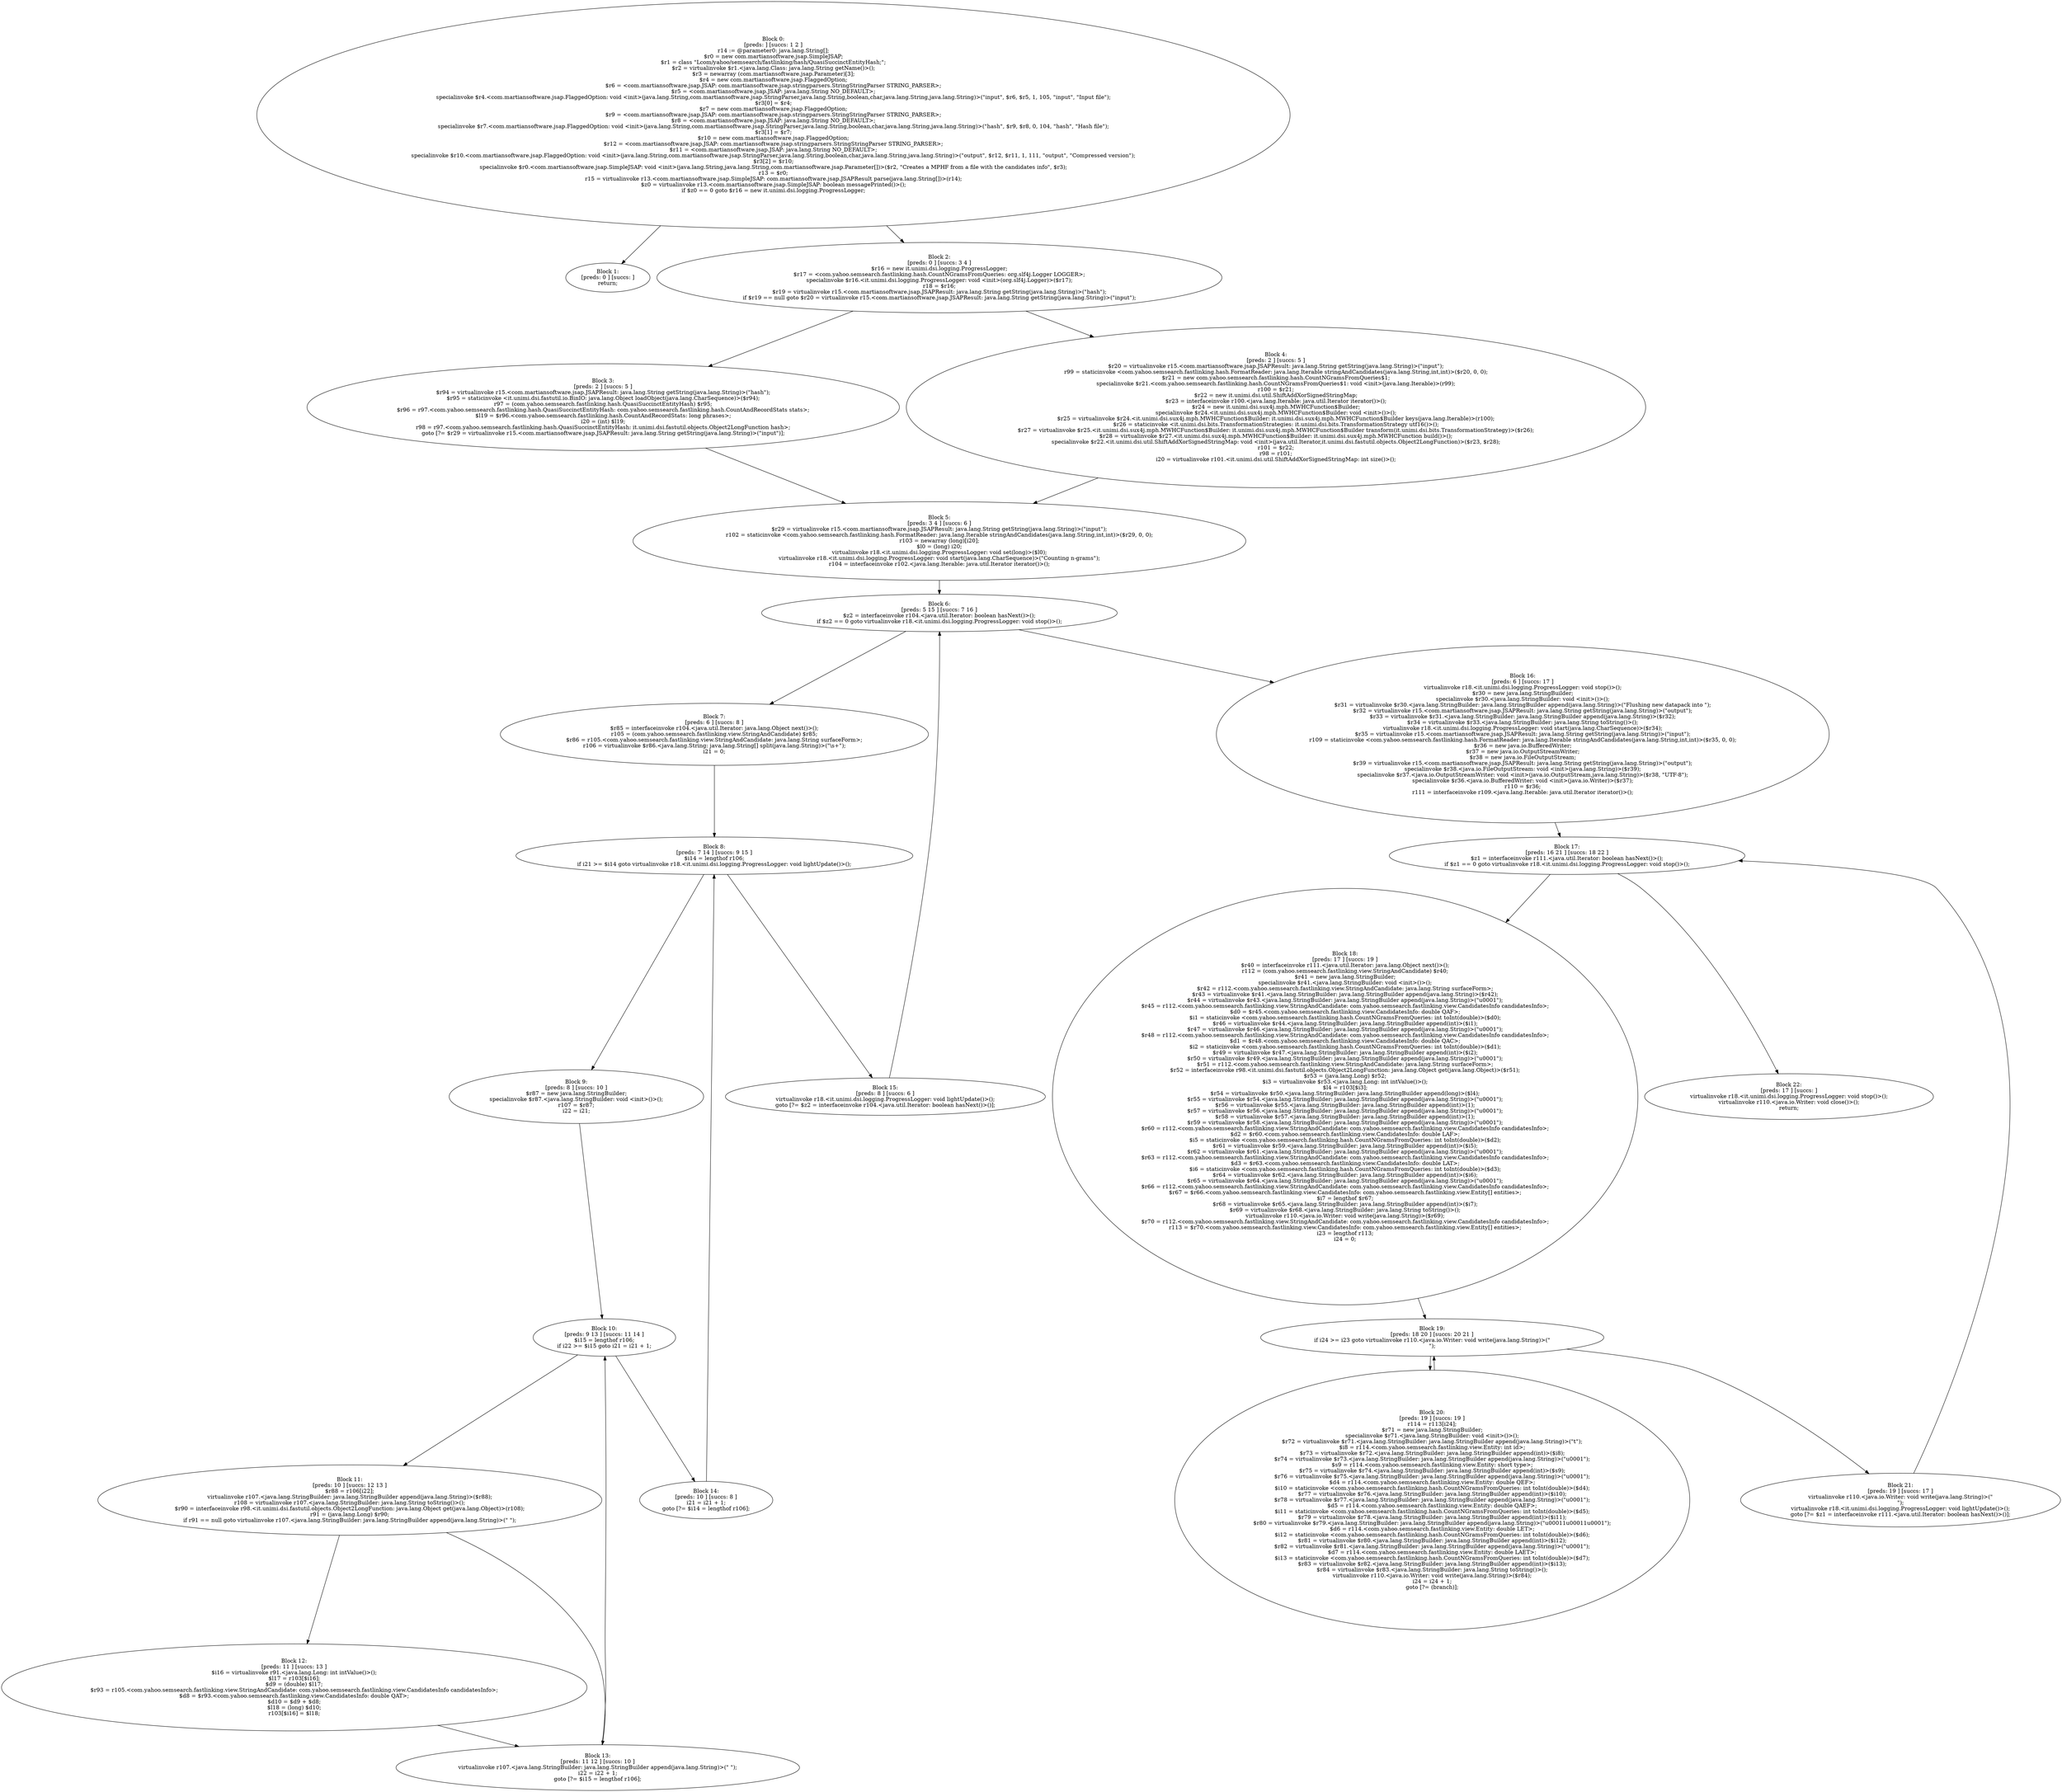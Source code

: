 digraph "unitGraph" {
    "Block 0:
[preds: ] [succs: 1 2 ]
r14 := @parameter0: java.lang.String[];
$r0 = new com.martiansoftware.jsap.SimpleJSAP;
$r1 = class \"Lcom/yahoo/semsearch/fastlinking/hash/QuasiSuccinctEntityHash;\";
$r2 = virtualinvoke $r1.<java.lang.Class: java.lang.String getName()>();
$r3 = newarray (com.martiansoftware.jsap.Parameter)[3];
$r4 = new com.martiansoftware.jsap.FlaggedOption;
$r6 = <com.martiansoftware.jsap.JSAP: com.martiansoftware.jsap.stringparsers.StringStringParser STRING_PARSER>;
$r5 = <com.martiansoftware.jsap.JSAP: java.lang.String NO_DEFAULT>;
specialinvoke $r4.<com.martiansoftware.jsap.FlaggedOption: void <init>(java.lang.String,com.martiansoftware.jsap.StringParser,java.lang.String,boolean,char,java.lang.String,java.lang.String)>(\"input\", $r6, $r5, 1, 105, \"input\", \"Input file\");
$r3[0] = $r4;
$r7 = new com.martiansoftware.jsap.FlaggedOption;
$r9 = <com.martiansoftware.jsap.JSAP: com.martiansoftware.jsap.stringparsers.StringStringParser STRING_PARSER>;
$r8 = <com.martiansoftware.jsap.JSAP: java.lang.String NO_DEFAULT>;
specialinvoke $r7.<com.martiansoftware.jsap.FlaggedOption: void <init>(java.lang.String,com.martiansoftware.jsap.StringParser,java.lang.String,boolean,char,java.lang.String,java.lang.String)>(\"hash\", $r9, $r8, 0, 104, \"hash\", \"Hash file\");
$r3[1] = $r7;
$r10 = new com.martiansoftware.jsap.FlaggedOption;
$r12 = <com.martiansoftware.jsap.JSAP: com.martiansoftware.jsap.stringparsers.StringStringParser STRING_PARSER>;
$r11 = <com.martiansoftware.jsap.JSAP: java.lang.String NO_DEFAULT>;
specialinvoke $r10.<com.martiansoftware.jsap.FlaggedOption: void <init>(java.lang.String,com.martiansoftware.jsap.StringParser,java.lang.String,boolean,char,java.lang.String,java.lang.String)>(\"output\", $r12, $r11, 1, 111, \"output\", \"Compressed version\");
$r3[2] = $r10;
specialinvoke $r0.<com.martiansoftware.jsap.SimpleJSAP: void <init>(java.lang.String,java.lang.String,com.martiansoftware.jsap.Parameter[])>($r2, \"Creates a MPHF from a file with the candidates info\", $r3);
r13 = $r0;
r15 = virtualinvoke r13.<com.martiansoftware.jsap.SimpleJSAP: com.martiansoftware.jsap.JSAPResult parse(java.lang.String[])>(r14);
$z0 = virtualinvoke r13.<com.martiansoftware.jsap.SimpleJSAP: boolean messagePrinted()>();
if $z0 == 0 goto $r16 = new it.unimi.dsi.logging.ProgressLogger;
"
    "Block 1:
[preds: 0 ] [succs: ]
return;
"
    "Block 2:
[preds: 0 ] [succs: 3 4 ]
$r16 = new it.unimi.dsi.logging.ProgressLogger;
$r17 = <com.yahoo.semsearch.fastlinking.hash.CountNGramsFromQueries: org.slf4j.Logger LOGGER>;
specialinvoke $r16.<it.unimi.dsi.logging.ProgressLogger: void <init>(org.slf4j.Logger)>($r17);
r18 = $r16;
$r19 = virtualinvoke r15.<com.martiansoftware.jsap.JSAPResult: java.lang.String getString(java.lang.String)>(\"hash\");
if $r19 == null goto $r20 = virtualinvoke r15.<com.martiansoftware.jsap.JSAPResult: java.lang.String getString(java.lang.String)>(\"input\");
"
    "Block 3:
[preds: 2 ] [succs: 5 ]
$r94 = virtualinvoke r15.<com.martiansoftware.jsap.JSAPResult: java.lang.String getString(java.lang.String)>(\"hash\");
$r95 = staticinvoke <it.unimi.dsi.fastutil.io.BinIO: java.lang.Object loadObject(java.lang.CharSequence)>($r94);
r97 = (com.yahoo.semsearch.fastlinking.hash.QuasiSuccinctEntityHash) $r95;
$r96 = r97.<com.yahoo.semsearch.fastlinking.hash.QuasiSuccinctEntityHash: com.yahoo.semsearch.fastlinking.hash.CountAndRecordStats stats>;
$l19 = $r96.<com.yahoo.semsearch.fastlinking.hash.CountAndRecordStats: long phrases>;
i20 = (int) $l19;
r98 = r97.<com.yahoo.semsearch.fastlinking.hash.QuasiSuccinctEntityHash: it.unimi.dsi.fastutil.objects.Object2LongFunction hash>;
goto [?= $r29 = virtualinvoke r15.<com.martiansoftware.jsap.JSAPResult: java.lang.String getString(java.lang.String)>(\"input\")];
"
    "Block 4:
[preds: 2 ] [succs: 5 ]
$r20 = virtualinvoke r15.<com.martiansoftware.jsap.JSAPResult: java.lang.String getString(java.lang.String)>(\"input\");
r99 = staticinvoke <com.yahoo.semsearch.fastlinking.hash.FormatReader: java.lang.Iterable stringAndCandidates(java.lang.String,int,int)>($r20, 0, 0);
$r21 = new com.yahoo.semsearch.fastlinking.hash.CountNGramsFromQueries$1;
specialinvoke $r21.<com.yahoo.semsearch.fastlinking.hash.CountNGramsFromQueries$1: void <init>(java.lang.Iterable)>(r99);
r100 = $r21;
$r22 = new it.unimi.dsi.util.ShiftAddXorSignedStringMap;
$r23 = interfaceinvoke r100.<java.lang.Iterable: java.util.Iterator iterator()>();
$r24 = new it.unimi.dsi.sux4j.mph.MWHCFunction$Builder;
specialinvoke $r24.<it.unimi.dsi.sux4j.mph.MWHCFunction$Builder: void <init>()>();
$r25 = virtualinvoke $r24.<it.unimi.dsi.sux4j.mph.MWHCFunction$Builder: it.unimi.dsi.sux4j.mph.MWHCFunction$Builder keys(java.lang.Iterable)>(r100);
$r26 = staticinvoke <it.unimi.dsi.bits.TransformationStrategies: it.unimi.dsi.bits.TransformationStrategy utf16()>();
$r27 = virtualinvoke $r25.<it.unimi.dsi.sux4j.mph.MWHCFunction$Builder: it.unimi.dsi.sux4j.mph.MWHCFunction$Builder transform(it.unimi.dsi.bits.TransformationStrategy)>($r26);
$r28 = virtualinvoke $r27.<it.unimi.dsi.sux4j.mph.MWHCFunction$Builder: it.unimi.dsi.sux4j.mph.MWHCFunction build()>();
specialinvoke $r22.<it.unimi.dsi.util.ShiftAddXorSignedStringMap: void <init>(java.util.Iterator,it.unimi.dsi.fastutil.objects.Object2LongFunction)>($r23, $r28);
r101 = $r22;
r98 = r101;
i20 = virtualinvoke r101.<it.unimi.dsi.util.ShiftAddXorSignedStringMap: int size()>();
"
    "Block 5:
[preds: 3 4 ] [succs: 6 ]
$r29 = virtualinvoke r15.<com.martiansoftware.jsap.JSAPResult: java.lang.String getString(java.lang.String)>(\"input\");
r102 = staticinvoke <com.yahoo.semsearch.fastlinking.hash.FormatReader: java.lang.Iterable stringAndCandidates(java.lang.String,int,int)>($r29, 0, 0);
r103 = newarray (long)[i20];
$l0 = (long) i20;
virtualinvoke r18.<it.unimi.dsi.logging.ProgressLogger: void set(long)>($l0);
virtualinvoke r18.<it.unimi.dsi.logging.ProgressLogger: void start(java.lang.CharSequence)>(\"Counting n-grams\");
r104 = interfaceinvoke r102.<java.lang.Iterable: java.util.Iterator iterator()>();
"
    "Block 6:
[preds: 5 15 ] [succs: 7 16 ]
$z2 = interfaceinvoke r104.<java.util.Iterator: boolean hasNext()>();
if $z2 == 0 goto virtualinvoke r18.<it.unimi.dsi.logging.ProgressLogger: void stop()>();
"
    "Block 7:
[preds: 6 ] [succs: 8 ]
$r85 = interfaceinvoke r104.<java.util.Iterator: java.lang.Object next()>();
r105 = (com.yahoo.semsearch.fastlinking.view.StringAndCandidate) $r85;
$r86 = r105.<com.yahoo.semsearch.fastlinking.view.StringAndCandidate: java.lang.String surfaceForm>;
r106 = virtualinvoke $r86.<java.lang.String: java.lang.String[] split(java.lang.String)>(\"\\s+\");
i21 = 0;
"
    "Block 8:
[preds: 7 14 ] [succs: 9 15 ]
$i14 = lengthof r106;
if i21 >= $i14 goto virtualinvoke r18.<it.unimi.dsi.logging.ProgressLogger: void lightUpdate()>();
"
    "Block 9:
[preds: 8 ] [succs: 10 ]
$r87 = new java.lang.StringBuilder;
specialinvoke $r87.<java.lang.StringBuilder: void <init>()>();
r107 = $r87;
i22 = i21;
"
    "Block 10:
[preds: 9 13 ] [succs: 11 14 ]
$i15 = lengthof r106;
if i22 >= $i15 goto i21 = i21 + 1;
"
    "Block 11:
[preds: 10 ] [succs: 12 13 ]
$r88 = r106[i22];
virtualinvoke r107.<java.lang.StringBuilder: java.lang.StringBuilder append(java.lang.String)>($r88);
r108 = virtualinvoke r107.<java.lang.StringBuilder: java.lang.String toString()>();
$r90 = interfaceinvoke r98.<it.unimi.dsi.fastutil.objects.Object2LongFunction: java.lang.Object get(java.lang.Object)>(r108);
r91 = (java.lang.Long) $r90;
if r91 == null goto virtualinvoke r107.<java.lang.StringBuilder: java.lang.StringBuilder append(java.lang.String)>(\" \");
"
    "Block 12:
[preds: 11 ] [succs: 13 ]
$i16 = virtualinvoke r91.<java.lang.Long: int intValue()>();
$l17 = r103[$i16];
$d9 = (double) $l17;
$r93 = r105.<com.yahoo.semsearch.fastlinking.view.StringAndCandidate: com.yahoo.semsearch.fastlinking.view.CandidatesInfo candidatesInfo>;
$d8 = $r93.<com.yahoo.semsearch.fastlinking.view.CandidatesInfo: double QAT>;
$d10 = $d9 + $d8;
$l18 = (long) $d10;
r103[$i16] = $l18;
"
    "Block 13:
[preds: 11 12 ] [succs: 10 ]
virtualinvoke r107.<java.lang.StringBuilder: java.lang.StringBuilder append(java.lang.String)>(\" \");
i22 = i22 + 1;
goto [?= $i15 = lengthof r106];
"
    "Block 14:
[preds: 10 ] [succs: 8 ]
i21 = i21 + 1;
goto [?= $i14 = lengthof r106];
"
    "Block 15:
[preds: 8 ] [succs: 6 ]
virtualinvoke r18.<it.unimi.dsi.logging.ProgressLogger: void lightUpdate()>();
goto [?= $z2 = interfaceinvoke r104.<java.util.Iterator: boolean hasNext()>()];
"
    "Block 16:
[preds: 6 ] [succs: 17 ]
virtualinvoke r18.<it.unimi.dsi.logging.ProgressLogger: void stop()>();
$r30 = new java.lang.StringBuilder;
specialinvoke $r30.<java.lang.StringBuilder: void <init>()>();
$r31 = virtualinvoke $r30.<java.lang.StringBuilder: java.lang.StringBuilder append(java.lang.String)>(\"Flushing new datapack into \");
$r32 = virtualinvoke r15.<com.martiansoftware.jsap.JSAPResult: java.lang.String getString(java.lang.String)>(\"output\");
$r33 = virtualinvoke $r31.<java.lang.StringBuilder: java.lang.StringBuilder append(java.lang.String)>($r32);
$r34 = virtualinvoke $r33.<java.lang.StringBuilder: java.lang.String toString()>();
virtualinvoke r18.<it.unimi.dsi.logging.ProgressLogger: void start(java.lang.CharSequence)>($r34);
$r35 = virtualinvoke r15.<com.martiansoftware.jsap.JSAPResult: java.lang.String getString(java.lang.String)>(\"input\");
r109 = staticinvoke <com.yahoo.semsearch.fastlinking.hash.FormatReader: java.lang.Iterable stringAndCandidates(java.lang.String,int,int)>($r35, 0, 0);
$r36 = new java.io.BufferedWriter;
$r37 = new java.io.OutputStreamWriter;
$r38 = new java.io.FileOutputStream;
$r39 = virtualinvoke r15.<com.martiansoftware.jsap.JSAPResult: java.lang.String getString(java.lang.String)>(\"output\");
specialinvoke $r38.<java.io.FileOutputStream: void <init>(java.lang.String)>($r39);
specialinvoke $r37.<java.io.OutputStreamWriter: void <init>(java.io.OutputStream,java.lang.String)>($r38, \"UTF-8\");
specialinvoke $r36.<java.io.BufferedWriter: void <init>(java.io.Writer)>($r37);
r110 = $r36;
r111 = interfaceinvoke r109.<java.lang.Iterable: java.util.Iterator iterator()>();
"
    "Block 17:
[preds: 16 21 ] [succs: 18 22 ]
$z1 = interfaceinvoke r111.<java.util.Iterator: boolean hasNext()>();
if $z1 == 0 goto virtualinvoke r18.<it.unimi.dsi.logging.ProgressLogger: void stop()>();
"
    "Block 18:
[preds: 17 ] [succs: 19 ]
$r40 = interfaceinvoke r111.<java.util.Iterator: java.lang.Object next()>();
r112 = (com.yahoo.semsearch.fastlinking.view.StringAndCandidate) $r40;
$r41 = new java.lang.StringBuilder;
specialinvoke $r41.<java.lang.StringBuilder: void <init>()>();
$r42 = r112.<com.yahoo.semsearch.fastlinking.view.StringAndCandidate: java.lang.String surfaceForm>;
$r43 = virtualinvoke $r41.<java.lang.StringBuilder: java.lang.StringBuilder append(java.lang.String)>($r42);
$r44 = virtualinvoke $r43.<java.lang.StringBuilder: java.lang.StringBuilder append(java.lang.String)>(\"\u0001\");
$r45 = r112.<com.yahoo.semsearch.fastlinking.view.StringAndCandidate: com.yahoo.semsearch.fastlinking.view.CandidatesInfo candidatesInfo>;
$d0 = $r45.<com.yahoo.semsearch.fastlinking.view.CandidatesInfo: double QAF>;
$i1 = staticinvoke <com.yahoo.semsearch.fastlinking.hash.CountNGramsFromQueries: int toInt(double)>($d0);
$r46 = virtualinvoke $r44.<java.lang.StringBuilder: java.lang.StringBuilder append(int)>($i1);
$r47 = virtualinvoke $r46.<java.lang.StringBuilder: java.lang.StringBuilder append(java.lang.String)>(\"\u0001\");
$r48 = r112.<com.yahoo.semsearch.fastlinking.view.StringAndCandidate: com.yahoo.semsearch.fastlinking.view.CandidatesInfo candidatesInfo>;
$d1 = $r48.<com.yahoo.semsearch.fastlinking.view.CandidatesInfo: double QAC>;
$i2 = staticinvoke <com.yahoo.semsearch.fastlinking.hash.CountNGramsFromQueries: int toInt(double)>($d1);
$r49 = virtualinvoke $r47.<java.lang.StringBuilder: java.lang.StringBuilder append(int)>($i2);
$r50 = virtualinvoke $r49.<java.lang.StringBuilder: java.lang.StringBuilder append(java.lang.String)>(\"\u0001\");
$r51 = r112.<com.yahoo.semsearch.fastlinking.view.StringAndCandidate: java.lang.String surfaceForm>;
$r52 = interfaceinvoke r98.<it.unimi.dsi.fastutil.objects.Object2LongFunction: java.lang.Object get(java.lang.Object)>($r51);
$r53 = (java.lang.Long) $r52;
$i3 = virtualinvoke $r53.<java.lang.Long: int intValue()>();
$l4 = r103[$i3];
$r54 = virtualinvoke $r50.<java.lang.StringBuilder: java.lang.StringBuilder append(long)>($l4);
$r55 = virtualinvoke $r54.<java.lang.StringBuilder: java.lang.StringBuilder append(java.lang.String)>(\"\u0001\");
$r56 = virtualinvoke $r55.<java.lang.StringBuilder: java.lang.StringBuilder append(int)>(1);
$r57 = virtualinvoke $r56.<java.lang.StringBuilder: java.lang.StringBuilder append(java.lang.String)>(\"\u0001\");
$r58 = virtualinvoke $r57.<java.lang.StringBuilder: java.lang.StringBuilder append(int)>(1);
$r59 = virtualinvoke $r58.<java.lang.StringBuilder: java.lang.StringBuilder append(java.lang.String)>(\"\u0001\");
$r60 = r112.<com.yahoo.semsearch.fastlinking.view.StringAndCandidate: com.yahoo.semsearch.fastlinking.view.CandidatesInfo candidatesInfo>;
$d2 = $r60.<com.yahoo.semsearch.fastlinking.view.CandidatesInfo: double LAF>;
$i5 = staticinvoke <com.yahoo.semsearch.fastlinking.hash.CountNGramsFromQueries: int toInt(double)>($d2);
$r61 = virtualinvoke $r59.<java.lang.StringBuilder: java.lang.StringBuilder append(int)>($i5);
$r62 = virtualinvoke $r61.<java.lang.StringBuilder: java.lang.StringBuilder append(java.lang.String)>(\"\u0001\");
$r63 = r112.<com.yahoo.semsearch.fastlinking.view.StringAndCandidate: com.yahoo.semsearch.fastlinking.view.CandidatesInfo candidatesInfo>;
$d3 = $r63.<com.yahoo.semsearch.fastlinking.view.CandidatesInfo: double LAT>;
$i6 = staticinvoke <com.yahoo.semsearch.fastlinking.hash.CountNGramsFromQueries: int toInt(double)>($d3);
$r64 = virtualinvoke $r62.<java.lang.StringBuilder: java.lang.StringBuilder append(int)>($i6);
$r65 = virtualinvoke $r64.<java.lang.StringBuilder: java.lang.StringBuilder append(java.lang.String)>(\"\u0001\");
$r66 = r112.<com.yahoo.semsearch.fastlinking.view.StringAndCandidate: com.yahoo.semsearch.fastlinking.view.CandidatesInfo candidatesInfo>;
$r67 = $r66.<com.yahoo.semsearch.fastlinking.view.CandidatesInfo: com.yahoo.semsearch.fastlinking.view.Entity[] entities>;
$i7 = lengthof $r67;
$r68 = virtualinvoke $r65.<java.lang.StringBuilder: java.lang.StringBuilder append(int)>($i7);
$r69 = virtualinvoke $r68.<java.lang.StringBuilder: java.lang.String toString()>();
virtualinvoke r110.<java.io.Writer: void write(java.lang.String)>($r69);
$r70 = r112.<com.yahoo.semsearch.fastlinking.view.StringAndCandidate: com.yahoo.semsearch.fastlinking.view.CandidatesInfo candidatesInfo>;
r113 = $r70.<com.yahoo.semsearch.fastlinking.view.CandidatesInfo: com.yahoo.semsearch.fastlinking.view.Entity[] entities>;
i23 = lengthof r113;
i24 = 0;
"
    "Block 19:
[preds: 18 20 ] [succs: 20 21 ]
if i24 >= i23 goto virtualinvoke r110.<java.io.Writer: void write(java.lang.String)>(\"\n\");
"
    "Block 20:
[preds: 19 ] [succs: 19 ]
r114 = r113[i24];
$r71 = new java.lang.StringBuilder;
specialinvoke $r71.<java.lang.StringBuilder: void <init>()>();
$r72 = virtualinvoke $r71.<java.lang.StringBuilder: java.lang.StringBuilder append(java.lang.String)>(\"\t\");
$i8 = r114.<com.yahoo.semsearch.fastlinking.view.Entity: int id>;
$r73 = virtualinvoke $r72.<java.lang.StringBuilder: java.lang.StringBuilder append(int)>($i8);
$r74 = virtualinvoke $r73.<java.lang.StringBuilder: java.lang.StringBuilder append(java.lang.String)>(\"\u0001\");
$s9 = r114.<com.yahoo.semsearch.fastlinking.view.Entity: short type>;
$r75 = virtualinvoke $r74.<java.lang.StringBuilder: java.lang.StringBuilder append(int)>($s9);
$r76 = virtualinvoke $r75.<java.lang.StringBuilder: java.lang.StringBuilder append(java.lang.String)>(\"\u0001\");
$d4 = r114.<com.yahoo.semsearch.fastlinking.view.Entity: double QEF>;
$i10 = staticinvoke <com.yahoo.semsearch.fastlinking.hash.CountNGramsFromQueries: int toInt(double)>($d4);
$r77 = virtualinvoke $r76.<java.lang.StringBuilder: java.lang.StringBuilder append(int)>($i10);
$r78 = virtualinvoke $r77.<java.lang.StringBuilder: java.lang.StringBuilder append(java.lang.String)>(\"\u0001\");
$d5 = r114.<com.yahoo.semsearch.fastlinking.view.Entity: double QAEF>;
$i11 = staticinvoke <com.yahoo.semsearch.fastlinking.hash.CountNGramsFromQueries: int toInt(double)>($d5);
$r79 = virtualinvoke $r78.<java.lang.StringBuilder: java.lang.StringBuilder append(int)>($i11);
$r80 = virtualinvoke $r79.<java.lang.StringBuilder: java.lang.StringBuilder append(java.lang.String)>(\"\u00011\u00011\u0001\");
$d6 = r114.<com.yahoo.semsearch.fastlinking.view.Entity: double LET>;
$i12 = staticinvoke <com.yahoo.semsearch.fastlinking.hash.CountNGramsFromQueries: int toInt(double)>($d6);
$r81 = virtualinvoke $r80.<java.lang.StringBuilder: java.lang.StringBuilder append(int)>($i12);
$r82 = virtualinvoke $r81.<java.lang.StringBuilder: java.lang.StringBuilder append(java.lang.String)>(\"\u0001\");
$d7 = r114.<com.yahoo.semsearch.fastlinking.view.Entity: double LAET>;
$i13 = staticinvoke <com.yahoo.semsearch.fastlinking.hash.CountNGramsFromQueries: int toInt(double)>($d7);
$r83 = virtualinvoke $r82.<java.lang.StringBuilder: java.lang.StringBuilder append(int)>($i13);
$r84 = virtualinvoke $r83.<java.lang.StringBuilder: java.lang.String toString()>();
virtualinvoke r110.<java.io.Writer: void write(java.lang.String)>($r84);
i24 = i24 + 1;
goto [?= (branch)];
"
    "Block 21:
[preds: 19 ] [succs: 17 ]
virtualinvoke r110.<java.io.Writer: void write(java.lang.String)>(\"\n\");
virtualinvoke r18.<it.unimi.dsi.logging.ProgressLogger: void lightUpdate()>();
goto [?= $z1 = interfaceinvoke r111.<java.util.Iterator: boolean hasNext()>()];
"
    "Block 22:
[preds: 17 ] [succs: ]
virtualinvoke r18.<it.unimi.dsi.logging.ProgressLogger: void stop()>();
virtualinvoke r110.<java.io.Writer: void close()>();
return;
"
    "Block 0:
[preds: ] [succs: 1 2 ]
r14 := @parameter0: java.lang.String[];
$r0 = new com.martiansoftware.jsap.SimpleJSAP;
$r1 = class \"Lcom/yahoo/semsearch/fastlinking/hash/QuasiSuccinctEntityHash;\";
$r2 = virtualinvoke $r1.<java.lang.Class: java.lang.String getName()>();
$r3 = newarray (com.martiansoftware.jsap.Parameter)[3];
$r4 = new com.martiansoftware.jsap.FlaggedOption;
$r6 = <com.martiansoftware.jsap.JSAP: com.martiansoftware.jsap.stringparsers.StringStringParser STRING_PARSER>;
$r5 = <com.martiansoftware.jsap.JSAP: java.lang.String NO_DEFAULT>;
specialinvoke $r4.<com.martiansoftware.jsap.FlaggedOption: void <init>(java.lang.String,com.martiansoftware.jsap.StringParser,java.lang.String,boolean,char,java.lang.String,java.lang.String)>(\"input\", $r6, $r5, 1, 105, \"input\", \"Input file\");
$r3[0] = $r4;
$r7 = new com.martiansoftware.jsap.FlaggedOption;
$r9 = <com.martiansoftware.jsap.JSAP: com.martiansoftware.jsap.stringparsers.StringStringParser STRING_PARSER>;
$r8 = <com.martiansoftware.jsap.JSAP: java.lang.String NO_DEFAULT>;
specialinvoke $r7.<com.martiansoftware.jsap.FlaggedOption: void <init>(java.lang.String,com.martiansoftware.jsap.StringParser,java.lang.String,boolean,char,java.lang.String,java.lang.String)>(\"hash\", $r9, $r8, 0, 104, \"hash\", \"Hash file\");
$r3[1] = $r7;
$r10 = new com.martiansoftware.jsap.FlaggedOption;
$r12 = <com.martiansoftware.jsap.JSAP: com.martiansoftware.jsap.stringparsers.StringStringParser STRING_PARSER>;
$r11 = <com.martiansoftware.jsap.JSAP: java.lang.String NO_DEFAULT>;
specialinvoke $r10.<com.martiansoftware.jsap.FlaggedOption: void <init>(java.lang.String,com.martiansoftware.jsap.StringParser,java.lang.String,boolean,char,java.lang.String,java.lang.String)>(\"output\", $r12, $r11, 1, 111, \"output\", \"Compressed version\");
$r3[2] = $r10;
specialinvoke $r0.<com.martiansoftware.jsap.SimpleJSAP: void <init>(java.lang.String,java.lang.String,com.martiansoftware.jsap.Parameter[])>($r2, \"Creates a MPHF from a file with the candidates info\", $r3);
r13 = $r0;
r15 = virtualinvoke r13.<com.martiansoftware.jsap.SimpleJSAP: com.martiansoftware.jsap.JSAPResult parse(java.lang.String[])>(r14);
$z0 = virtualinvoke r13.<com.martiansoftware.jsap.SimpleJSAP: boolean messagePrinted()>();
if $z0 == 0 goto $r16 = new it.unimi.dsi.logging.ProgressLogger;
"->"Block 1:
[preds: 0 ] [succs: ]
return;
";
    "Block 0:
[preds: ] [succs: 1 2 ]
r14 := @parameter0: java.lang.String[];
$r0 = new com.martiansoftware.jsap.SimpleJSAP;
$r1 = class \"Lcom/yahoo/semsearch/fastlinking/hash/QuasiSuccinctEntityHash;\";
$r2 = virtualinvoke $r1.<java.lang.Class: java.lang.String getName()>();
$r3 = newarray (com.martiansoftware.jsap.Parameter)[3];
$r4 = new com.martiansoftware.jsap.FlaggedOption;
$r6 = <com.martiansoftware.jsap.JSAP: com.martiansoftware.jsap.stringparsers.StringStringParser STRING_PARSER>;
$r5 = <com.martiansoftware.jsap.JSAP: java.lang.String NO_DEFAULT>;
specialinvoke $r4.<com.martiansoftware.jsap.FlaggedOption: void <init>(java.lang.String,com.martiansoftware.jsap.StringParser,java.lang.String,boolean,char,java.lang.String,java.lang.String)>(\"input\", $r6, $r5, 1, 105, \"input\", \"Input file\");
$r3[0] = $r4;
$r7 = new com.martiansoftware.jsap.FlaggedOption;
$r9 = <com.martiansoftware.jsap.JSAP: com.martiansoftware.jsap.stringparsers.StringStringParser STRING_PARSER>;
$r8 = <com.martiansoftware.jsap.JSAP: java.lang.String NO_DEFAULT>;
specialinvoke $r7.<com.martiansoftware.jsap.FlaggedOption: void <init>(java.lang.String,com.martiansoftware.jsap.StringParser,java.lang.String,boolean,char,java.lang.String,java.lang.String)>(\"hash\", $r9, $r8, 0, 104, \"hash\", \"Hash file\");
$r3[1] = $r7;
$r10 = new com.martiansoftware.jsap.FlaggedOption;
$r12 = <com.martiansoftware.jsap.JSAP: com.martiansoftware.jsap.stringparsers.StringStringParser STRING_PARSER>;
$r11 = <com.martiansoftware.jsap.JSAP: java.lang.String NO_DEFAULT>;
specialinvoke $r10.<com.martiansoftware.jsap.FlaggedOption: void <init>(java.lang.String,com.martiansoftware.jsap.StringParser,java.lang.String,boolean,char,java.lang.String,java.lang.String)>(\"output\", $r12, $r11, 1, 111, \"output\", \"Compressed version\");
$r3[2] = $r10;
specialinvoke $r0.<com.martiansoftware.jsap.SimpleJSAP: void <init>(java.lang.String,java.lang.String,com.martiansoftware.jsap.Parameter[])>($r2, \"Creates a MPHF from a file with the candidates info\", $r3);
r13 = $r0;
r15 = virtualinvoke r13.<com.martiansoftware.jsap.SimpleJSAP: com.martiansoftware.jsap.JSAPResult parse(java.lang.String[])>(r14);
$z0 = virtualinvoke r13.<com.martiansoftware.jsap.SimpleJSAP: boolean messagePrinted()>();
if $z0 == 0 goto $r16 = new it.unimi.dsi.logging.ProgressLogger;
"->"Block 2:
[preds: 0 ] [succs: 3 4 ]
$r16 = new it.unimi.dsi.logging.ProgressLogger;
$r17 = <com.yahoo.semsearch.fastlinking.hash.CountNGramsFromQueries: org.slf4j.Logger LOGGER>;
specialinvoke $r16.<it.unimi.dsi.logging.ProgressLogger: void <init>(org.slf4j.Logger)>($r17);
r18 = $r16;
$r19 = virtualinvoke r15.<com.martiansoftware.jsap.JSAPResult: java.lang.String getString(java.lang.String)>(\"hash\");
if $r19 == null goto $r20 = virtualinvoke r15.<com.martiansoftware.jsap.JSAPResult: java.lang.String getString(java.lang.String)>(\"input\");
";
    "Block 2:
[preds: 0 ] [succs: 3 4 ]
$r16 = new it.unimi.dsi.logging.ProgressLogger;
$r17 = <com.yahoo.semsearch.fastlinking.hash.CountNGramsFromQueries: org.slf4j.Logger LOGGER>;
specialinvoke $r16.<it.unimi.dsi.logging.ProgressLogger: void <init>(org.slf4j.Logger)>($r17);
r18 = $r16;
$r19 = virtualinvoke r15.<com.martiansoftware.jsap.JSAPResult: java.lang.String getString(java.lang.String)>(\"hash\");
if $r19 == null goto $r20 = virtualinvoke r15.<com.martiansoftware.jsap.JSAPResult: java.lang.String getString(java.lang.String)>(\"input\");
"->"Block 3:
[preds: 2 ] [succs: 5 ]
$r94 = virtualinvoke r15.<com.martiansoftware.jsap.JSAPResult: java.lang.String getString(java.lang.String)>(\"hash\");
$r95 = staticinvoke <it.unimi.dsi.fastutil.io.BinIO: java.lang.Object loadObject(java.lang.CharSequence)>($r94);
r97 = (com.yahoo.semsearch.fastlinking.hash.QuasiSuccinctEntityHash) $r95;
$r96 = r97.<com.yahoo.semsearch.fastlinking.hash.QuasiSuccinctEntityHash: com.yahoo.semsearch.fastlinking.hash.CountAndRecordStats stats>;
$l19 = $r96.<com.yahoo.semsearch.fastlinking.hash.CountAndRecordStats: long phrases>;
i20 = (int) $l19;
r98 = r97.<com.yahoo.semsearch.fastlinking.hash.QuasiSuccinctEntityHash: it.unimi.dsi.fastutil.objects.Object2LongFunction hash>;
goto [?= $r29 = virtualinvoke r15.<com.martiansoftware.jsap.JSAPResult: java.lang.String getString(java.lang.String)>(\"input\")];
";
    "Block 2:
[preds: 0 ] [succs: 3 4 ]
$r16 = new it.unimi.dsi.logging.ProgressLogger;
$r17 = <com.yahoo.semsearch.fastlinking.hash.CountNGramsFromQueries: org.slf4j.Logger LOGGER>;
specialinvoke $r16.<it.unimi.dsi.logging.ProgressLogger: void <init>(org.slf4j.Logger)>($r17);
r18 = $r16;
$r19 = virtualinvoke r15.<com.martiansoftware.jsap.JSAPResult: java.lang.String getString(java.lang.String)>(\"hash\");
if $r19 == null goto $r20 = virtualinvoke r15.<com.martiansoftware.jsap.JSAPResult: java.lang.String getString(java.lang.String)>(\"input\");
"->"Block 4:
[preds: 2 ] [succs: 5 ]
$r20 = virtualinvoke r15.<com.martiansoftware.jsap.JSAPResult: java.lang.String getString(java.lang.String)>(\"input\");
r99 = staticinvoke <com.yahoo.semsearch.fastlinking.hash.FormatReader: java.lang.Iterable stringAndCandidates(java.lang.String,int,int)>($r20, 0, 0);
$r21 = new com.yahoo.semsearch.fastlinking.hash.CountNGramsFromQueries$1;
specialinvoke $r21.<com.yahoo.semsearch.fastlinking.hash.CountNGramsFromQueries$1: void <init>(java.lang.Iterable)>(r99);
r100 = $r21;
$r22 = new it.unimi.dsi.util.ShiftAddXorSignedStringMap;
$r23 = interfaceinvoke r100.<java.lang.Iterable: java.util.Iterator iterator()>();
$r24 = new it.unimi.dsi.sux4j.mph.MWHCFunction$Builder;
specialinvoke $r24.<it.unimi.dsi.sux4j.mph.MWHCFunction$Builder: void <init>()>();
$r25 = virtualinvoke $r24.<it.unimi.dsi.sux4j.mph.MWHCFunction$Builder: it.unimi.dsi.sux4j.mph.MWHCFunction$Builder keys(java.lang.Iterable)>(r100);
$r26 = staticinvoke <it.unimi.dsi.bits.TransformationStrategies: it.unimi.dsi.bits.TransformationStrategy utf16()>();
$r27 = virtualinvoke $r25.<it.unimi.dsi.sux4j.mph.MWHCFunction$Builder: it.unimi.dsi.sux4j.mph.MWHCFunction$Builder transform(it.unimi.dsi.bits.TransformationStrategy)>($r26);
$r28 = virtualinvoke $r27.<it.unimi.dsi.sux4j.mph.MWHCFunction$Builder: it.unimi.dsi.sux4j.mph.MWHCFunction build()>();
specialinvoke $r22.<it.unimi.dsi.util.ShiftAddXorSignedStringMap: void <init>(java.util.Iterator,it.unimi.dsi.fastutil.objects.Object2LongFunction)>($r23, $r28);
r101 = $r22;
r98 = r101;
i20 = virtualinvoke r101.<it.unimi.dsi.util.ShiftAddXorSignedStringMap: int size()>();
";
    "Block 3:
[preds: 2 ] [succs: 5 ]
$r94 = virtualinvoke r15.<com.martiansoftware.jsap.JSAPResult: java.lang.String getString(java.lang.String)>(\"hash\");
$r95 = staticinvoke <it.unimi.dsi.fastutil.io.BinIO: java.lang.Object loadObject(java.lang.CharSequence)>($r94);
r97 = (com.yahoo.semsearch.fastlinking.hash.QuasiSuccinctEntityHash) $r95;
$r96 = r97.<com.yahoo.semsearch.fastlinking.hash.QuasiSuccinctEntityHash: com.yahoo.semsearch.fastlinking.hash.CountAndRecordStats stats>;
$l19 = $r96.<com.yahoo.semsearch.fastlinking.hash.CountAndRecordStats: long phrases>;
i20 = (int) $l19;
r98 = r97.<com.yahoo.semsearch.fastlinking.hash.QuasiSuccinctEntityHash: it.unimi.dsi.fastutil.objects.Object2LongFunction hash>;
goto [?= $r29 = virtualinvoke r15.<com.martiansoftware.jsap.JSAPResult: java.lang.String getString(java.lang.String)>(\"input\")];
"->"Block 5:
[preds: 3 4 ] [succs: 6 ]
$r29 = virtualinvoke r15.<com.martiansoftware.jsap.JSAPResult: java.lang.String getString(java.lang.String)>(\"input\");
r102 = staticinvoke <com.yahoo.semsearch.fastlinking.hash.FormatReader: java.lang.Iterable stringAndCandidates(java.lang.String,int,int)>($r29, 0, 0);
r103 = newarray (long)[i20];
$l0 = (long) i20;
virtualinvoke r18.<it.unimi.dsi.logging.ProgressLogger: void set(long)>($l0);
virtualinvoke r18.<it.unimi.dsi.logging.ProgressLogger: void start(java.lang.CharSequence)>(\"Counting n-grams\");
r104 = interfaceinvoke r102.<java.lang.Iterable: java.util.Iterator iterator()>();
";
    "Block 4:
[preds: 2 ] [succs: 5 ]
$r20 = virtualinvoke r15.<com.martiansoftware.jsap.JSAPResult: java.lang.String getString(java.lang.String)>(\"input\");
r99 = staticinvoke <com.yahoo.semsearch.fastlinking.hash.FormatReader: java.lang.Iterable stringAndCandidates(java.lang.String,int,int)>($r20, 0, 0);
$r21 = new com.yahoo.semsearch.fastlinking.hash.CountNGramsFromQueries$1;
specialinvoke $r21.<com.yahoo.semsearch.fastlinking.hash.CountNGramsFromQueries$1: void <init>(java.lang.Iterable)>(r99);
r100 = $r21;
$r22 = new it.unimi.dsi.util.ShiftAddXorSignedStringMap;
$r23 = interfaceinvoke r100.<java.lang.Iterable: java.util.Iterator iterator()>();
$r24 = new it.unimi.dsi.sux4j.mph.MWHCFunction$Builder;
specialinvoke $r24.<it.unimi.dsi.sux4j.mph.MWHCFunction$Builder: void <init>()>();
$r25 = virtualinvoke $r24.<it.unimi.dsi.sux4j.mph.MWHCFunction$Builder: it.unimi.dsi.sux4j.mph.MWHCFunction$Builder keys(java.lang.Iterable)>(r100);
$r26 = staticinvoke <it.unimi.dsi.bits.TransformationStrategies: it.unimi.dsi.bits.TransformationStrategy utf16()>();
$r27 = virtualinvoke $r25.<it.unimi.dsi.sux4j.mph.MWHCFunction$Builder: it.unimi.dsi.sux4j.mph.MWHCFunction$Builder transform(it.unimi.dsi.bits.TransformationStrategy)>($r26);
$r28 = virtualinvoke $r27.<it.unimi.dsi.sux4j.mph.MWHCFunction$Builder: it.unimi.dsi.sux4j.mph.MWHCFunction build()>();
specialinvoke $r22.<it.unimi.dsi.util.ShiftAddXorSignedStringMap: void <init>(java.util.Iterator,it.unimi.dsi.fastutil.objects.Object2LongFunction)>($r23, $r28);
r101 = $r22;
r98 = r101;
i20 = virtualinvoke r101.<it.unimi.dsi.util.ShiftAddXorSignedStringMap: int size()>();
"->"Block 5:
[preds: 3 4 ] [succs: 6 ]
$r29 = virtualinvoke r15.<com.martiansoftware.jsap.JSAPResult: java.lang.String getString(java.lang.String)>(\"input\");
r102 = staticinvoke <com.yahoo.semsearch.fastlinking.hash.FormatReader: java.lang.Iterable stringAndCandidates(java.lang.String,int,int)>($r29, 0, 0);
r103 = newarray (long)[i20];
$l0 = (long) i20;
virtualinvoke r18.<it.unimi.dsi.logging.ProgressLogger: void set(long)>($l0);
virtualinvoke r18.<it.unimi.dsi.logging.ProgressLogger: void start(java.lang.CharSequence)>(\"Counting n-grams\");
r104 = interfaceinvoke r102.<java.lang.Iterable: java.util.Iterator iterator()>();
";
    "Block 5:
[preds: 3 4 ] [succs: 6 ]
$r29 = virtualinvoke r15.<com.martiansoftware.jsap.JSAPResult: java.lang.String getString(java.lang.String)>(\"input\");
r102 = staticinvoke <com.yahoo.semsearch.fastlinking.hash.FormatReader: java.lang.Iterable stringAndCandidates(java.lang.String,int,int)>($r29, 0, 0);
r103 = newarray (long)[i20];
$l0 = (long) i20;
virtualinvoke r18.<it.unimi.dsi.logging.ProgressLogger: void set(long)>($l0);
virtualinvoke r18.<it.unimi.dsi.logging.ProgressLogger: void start(java.lang.CharSequence)>(\"Counting n-grams\");
r104 = interfaceinvoke r102.<java.lang.Iterable: java.util.Iterator iterator()>();
"->"Block 6:
[preds: 5 15 ] [succs: 7 16 ]
$z2 = interfaceinvoke r104.<java.util.Iterator: boolean hasNext()>();
if $z2 == 0 goto virtualinvoke r18.<it.unimi.dsi.logging.ProgressLogger: void stop()>();
";
    "Block 6:
[preds: 5 15 ] [succs: 7 16 ]
$z2 = interfaceinvoke r104.<java.util.Iterator: boolean hasNext()>();
if $z2 == 0 goto virtualinvoke r18.<it.unimi.dsi.logging.ProgressLogger: void stop()>();
"->"Block 7:
[preds: 6 ] [succs: 8 ]
$r85 = interfaceinvoke r104.<java.util.Iterator: java.lang.Object next()>();
r105 = (com.yahoo.semsearch.fastlinking.view.StringAndCandidate) $r85;
$r86 = r105.<com.yahoo.semsearch.fastlinking.view.StringAndCandidate: java.lang.String surfaceForm>;
r106 = virtualinvoke $r86.<java.lang.String: java.lang.String[] split(java.lang.String)>(\"\\s+\");
i21 = 0;
";
    "Block 6:
[preds: 5 15 ] [succs: 7 16 ]
$z2 = interfaceinvoke r104.<java.util.Iterator: boolean hasNext()>();
if $z2 == 0 goto virtualinvoke r18.<it.unimi.dsi.logging.ProgressLogger: void stop()>();
"->"Block 16:
[preds: 6 ] [succs: 17 ]
virtualinvoke r18.<it.unimi.dsi.logging.ProgressLogger: void stop()>();
$r30 = new java.lang.StringBuilder;
specialinvoke $r30.<java.lang.StringBuilder: void <init>()>();
$r31 = virtualinvoke $r30.<java.lang.StringBuilder: java.lang.StringBuilder append(java.lang.String)>(\"Flushing new datapack into \");
$r32 = virtualinvoke r15.<com.martiansoftware.jsap.JSAPResult: java.lang.String getString(java.lang.String)>(\"output\");
$r33 = virtualinvoke $r31.<java.lang.StringBuilder: java.lang.StringBuilder append(java.lang.String)>($r32);
$r34 = virtualinvoke $r33.<java.lang.StringBuilder: java.lang.String toString()>();
virtualinvoke r18.<it.unimi.dsi.logging.ProgressLogger: void start(java.lang.CharSequence)>($r34);
$r35 = virtualinvoke r15.<com.martiansoftware.jsap.JSAPResult: java.lang.String getString(java.lang.String)>(\"input\");
r109 = staticinvoke <com.yahoo.semsearch.fastlinking.hash.FormatReader: java.lang.Iterable stringAndCandidates(java.lang.String,int,int)>($r35, 0, 0);
$r36 = new java.io.BufferedWriter;
$r37 = new java.io.OutputStreamWriter;
$r38 = new java.io.FileOutputStream;
$r39 = virtualinvoke r15.<com.martiansoftware.jsap.JSAPResult: java.lang.String getString(java.lang.String)>(\"output\");
specialinvoke $r38.<java.io.FileOutputStream: void <init>(java.lang.String)>($r39);
specialinvoke $r37.<java.io.OutputStreamWriter: void <init>(java.io.OutputStream,java.lang.String)>($r38, \"UTF-8\");
specialinvoke $r36.<java.io.BufferedWriter: void <init>(java.io.Writer)>($r37);
r110 = $r36;
r111 = interfaceinvoke r109.<java.lang.Iterable: java.util.Iterator iterator()>();
";
    "Block 7:
[preds: 6 ] [succs: 8 ]
$r85 = interfaceinvoke r104.<java.util.Iterator: java.lang.Object next()>();
r105 = (com.yahoo.semsearch.fastlinking.view.StringAndCandidate) $r85;
$r86 = r105.<com.yahoo.semsearch.fastlinking.view.StringAndCandidate: java.lang.String surfaceForm>;
r106 = virtualinvoke $r86.<java.lang.String: java.lang.String[] split(java.lang.String)>(\"\\s+\");
i21 = 0;
"->"Block 8:
[preds: 7 14 ] [succs: 9 15 ]
$i14 = lengthof r106;
if i21 >= $i14 goto virtualinvoke r18.<it.unimi.dsi.logging.ProgressLogger: void lightUpdate()>();
";
    "Block 8:
[preds: 7 14 ] [succs: 9 15 ]
$i14 = lengthof r106;
if i21 >= $i14 goto virtualinvoke r18.<it.unimi.dsi.logging.ProgressLogger: void lightUpdate()>();
"->"Block 9:
[preds: 8 ] [succs: 10 ]
$r87 = new java.lang.StringBuilder;
specialinvoke $r87.<java.lang.StringBuilder: void <init>()>();
r107 = $r87;
i22 = i21;
";
    "Block 8:
[preds: 7 14 ] [succs: 9 15 ]
$i14 = lengthof r106;
if i21 >= $i14 goto virtualinvoke r18.<it.unimi.dsi.logging.ProgressLogger: void lightUpdate()>();
"->"Block 15:
[preds: 8 ] [succs: 6 ]
virtualinvoke r18.<it.unimi.dsi.logging.ProgressLogger: void lightUpdate()>();
goto [?= $z2 = interfaceinvoke r104.<java.util.Iterator: boolean hasNext()>()];
";
    "Block 9:
[preds: 8 ] [succs: 10 ]
$r87 = new java.lang.StringBuilder;
specialinvoke $r87.<java.lang.StringBuilder: void <init>()>();
r107 = $r87;
i22 = i21;
"->"Block 10:
[preds: 9 13 ] [succs: 11 14 ]
$i15 = lengthof r106;
if i22 >= $i15 goto i21 = i21 + 1;
";
    "Block 10:
[preds: 9 13 ] [succs: 11 14 ]
$i15 = lengthof r106;
if i22 >= $i15 goto i21 = i21 + 1;
"->"Block 11:
[preds: 10 ] [succs: 12 13 ]
$r88 = r106[i22];
virtualinvoke r107.<java.lang.StringBuilder: java.lang.StringBuilder append(java.lang.String)>($r88);
r108 = virtualinvoke r107.<java.lang.StringBuilder: java.lang.String toString()>();
$r90 = interfaceinvoke r98.<it.unimi.dsi.fastutil.objects.Object2LongFunction: java.lang.Object get(java.lang.Object)>(r108);
r91 = (java.lang.Long) $r90;
if r91 == null goto virtualinvoke r107.<java.lang.StringBuilder: java.lang.StringBuilder append(java.lang.String)>(\" \");
";
    "Block 10:
[preds: 9 13 ] [succs: 11 14 ]
$i15 = lengthof r106;
if i22 >= $i15 goto i21 = i21 + 1;
"->"Block 14:
[preds: 10 ] [succs: 8 ]
i21 = i21 + 1;
goto [?= $i14 = lengthof r106];
";
    "Block 11:
[preds: 10 ] [succs: 12 13 ]
$r88 = r106[i22];
virtualinvoke r107.<java.lang.StringBuilder: java.lang.StringBuilder append(java.lang.String)>($r88);
r108 = virtualinvoke r107.<java.lang.StringBuilder: java.lang.String toString()>();
$r90 = interfaceinvoke r98.<it.unimi.dsi.fastutil.objects.Object2LongFunction: java.lang.Object get(java.lang.Object)>(r108);
r91 = (java.lang.Long) $r90;
if r91 == null goto virtualinvoke r107.<java.lang.StringBuilder: java.lang.StringBuilder append(java.lang.String)>(\" \");
"->"Block 12:
[preds: 11 ] [succs: 13 ]
$i16 = virtualinvoke r91.<java.lang.Long: int intValue()>();
$l17 = r103[$i16];
$d9 = (double) $l17;
$r93 = r105.<com.yahoo.semsearch.fastlinking.view.StringAndCandidate: com.yahoo.semsearch.fastlinking.view.CandidatesInfo candidatesInfo>;
$d8 = $r93.<com.yahoo.semsearch.fastlinking.view.CandidatesInfo: double QAT>;
$d10 = $d9 + $d8;
$l18 = (long) $d10;
r103[$i16] = $l18;
";
    "Block 11:
[preds: 10 ] [succs: 12 13 ]
$r88 = r106[i22];
virtualinvoke r107.<java.lang.StringBuilder: java.lang.StringBuilder append(java.lang.String)>($r88);
r108 = virtualinvoke r107.<java.lang.StringBuilder: java.lang.String toString()>();
$r90 = interfaceinvoke r98.<it.unimi.dsi.fastutil.objects.Object2LongFunction: java.lang.Object get(java.lang.Object)>(r108);
r91 = (java.lang.Long) $r90;
if r91 == null goto virtualinvoke r107.<java.lang.StringBuilder: java.lang.StringBuilder append(java.lang.String)>(\" \");
"->"Block 13:
[preds: 11 12 ] [succs: 10 ]
virtualinvoke r107.<java.lang.StringBuilder: java.lang.StringBuilder append(java.lang.String)>(\" \");
i22 = i22 + 1;
goto [?= $i15 = lengthof r106];
";
    "Block 12:
[preds: 11 ] [succs: 13 ]
$i16 = virtualinvoke r91.<java.lang.Long: int intValue()>();
$l17 = r103[$i16];
$d9 = (double) $l17;
$r93 = r105.<com.yahoo.semsearch.fastlinking.view.StringAndCandidate: com.yahoo.semsearch.fastlinking.view.CandidatesInfo candidatesInfo>;
$d8 = $r93.<com.yahoo.semsearch.fastlinking.view.CandidatesInfo: double QAT>;
$d10 = $d9 + $d8;
$l18 = (long) $d10;
r103[$i16] = $l18;
"->"Block 13:
[preds: 11 12 ] [succs: 10 ]
virtualinvoke r107.<java.lang.StringBuilder: java.lang.StringBuilder append(java.lang.String)>(\" \");
i22 = i22 + 1;
goto [?= $i15 = lengthof r106];
";
    "Block 13:
[preds: 11 12 ] [succs: 10 ]
virtualinvoke r107.<java.lang.StringBuilder: java.lang.StringBuilder append(java.lang.String)>(\" \");
i22 = i22 + 1;
goto [?= $i15 = lengthof r106];
"->"Block 10:
[preds: 9 13 ] [succs: 11 14 ]
$i15 = lengthof r106;
if i22 >= $i15 goto i21 = i21 + 1;
";
    "Block 14:
[preds: 10 ] [succs: 8 ]
i21 = i21 + 1;
goto [?= $i14 = lengthof r106];
"->"Block 8:
[preds: 7 14 ] [succs: 9 15 ]
$i14 = lengthof r106;
if i21 >= $i14 goto virtualinvoke r18.<it.unimi.dsi.logging.ProgressLogger: void lightUpdate()>();
";
    "Block 15:
[preds: 8 ] [succs: 6 ]
virtualinvoke r18.<it.unimi.dsi.logging.ProgressLogger: void lightUpdate()>();
goto [?= $z2 = interfaceinvoke r104.<java.util.Iterator: boolean hasNext()>()];
"->"Block 6:
[preds: 5 15 ] [succs: 7 16 ]
$z2 = interfaceinvoke r104.<java.util.Iterator: boolean hasNext()>();
if $z2 == 0 goto virtualinvoke r18.<it.unimi.dsi.logging.ProgressLogger: void stop()>();
";
    "Block 16:
[preds: 6 ] [succs: 17 ]
virtualinvoke r18.<it.unimi.dsi.logging.ProgressLogger: void stop()>();
$r30 = new java.lang.StringBuilder;
specialinvoke $r30.<java.lang.StringBuilder: void <init>()>();
$r31 = virtualinvoke $r30.<java.lang.StringBuilder: java.lang.StringBuilder append(java.lang.String)>(\"Flushing new datapack into \");
$r32 = virtualinvoke r15.<com.martiansoftware.jsap.JSAPResult: java.lang.String getString(java.lang.String)>(\"output\");
$r33 = virtualinvoke $r31.<java.lang.StringBuilder: java.lang.StringBuilder append(java.lang.String)>($r32);
$r34 = virtualinvoke $r33.<java.lang.StringBuilder: java.lang.String toString()>();
virtualinvoke r18.<it.unimi.dsi.logging.ProgressLogger: void start(java.lang.CharSequence)>($r34);
$r35 = virtualinvoke r15.<com.martiansoftware.jsap.JSAPResult: java.lang.String getString(java.lang.String)>(\"input\");
r109 = staticinvoke <com.yahoo.semsearch.fastlinking.hash.FormatReader: java.lang.Iterable stringAndCandidates(java.lang.String,int,int)>($r35, 0, 0);
$r36 = new java.io.BufferedWriter;
$r37 = new java.io.OutputStreamWriter;
$r38 = new java.io.FileOutputStream;
$r39 = virtualinvoke r15.<com.martiansoftware.jsap.JSAPResult: java.lang.String getString(java.lang.String)>(\"output\");
specialinvoke $r38.<java.io.FileOutputStream: void <init>(java.lang.String)>($r39);
specialinvoke $r37.<java.io.OutputStreamWriter: void <init>(java.io.OutputStream,java.lang.String)>($r38, \"UTF-8\");
specialinvoke $r36.<java.io.BufferedWriter: void <init>(java.io.Writer)>($r37);
r110 = $r36;
r111 = interfaceinvoke r109.<java.lang.Iterable: java.util.Iterator iterator()>();
"->"Block 17:
[preds: 16 21 ] [succs: 18 22 ]
$z1 = interfaceinvoke r111.<java.util.Iterator: boolean hasNext()>();
if $z1 == 0 goto virtualinvoke r18.<it.unimi.dsi.logging.ProgressLogger: void stop()>();
";
    "Block 17:
[preds: 16 21 ] [succs: 18 22 ]
$z1 = interfaceinvoke r111.<java.util.Iterator: boolean hasNext()>();
if $z1 == 0 goto virtualinvoke r18.<it.unimi.dsi.logging.ProgressLogger: void stop()>();
"->"Block 18:
[preds: 17 ] [succs: 19 ]
$r40 = interfaceinvoke r111.<java.util.Iterator: java.lang.Object next()>();
r112 = (com.yahoo.semsearch.fastlinking.view.StringAndCandidate) $r40;
$r41 = new java.lang.StringBuilder;
specialinvoke $r41.<java.lang.StringBuilder: void <init>()>();
$r42 = r112.<com.yahoo.semsearch.fastlinking.view.StringAndCandidate: java.lang.String surfaceForm>;
$r43 = virtualinvoke $r41.<java.lang.StringBuilder: java.lang.StringBuilder append(java.lang.String)>($r42);
$r44 = virtualinvoke $r43.<java.lang.StringBuilder: java.lang.StringBuilder append(java.lang.String)>(\"\u0001\");
$r45 = r112.<com.yahoo.semsearch.fastlinking.view.StringAndCandidate: com.yahoo.semsearch.fastlinking.view.CandidatesInfo candidatesInfo>;
$d0 = $r45.<com.yahoo.semsearch.fastlinking.view.CandidatesInfo: double QAF>;
$i1 = staticinvoke <com.yahoo.semsearch.fastlinking.hash.CountNGramsFromQueries: int toInt(double)>($d0);
$r46 = virtualinvoke $r44.<java.lang.StringBuilder: java.lang.StringBuilder append(int)>($i1);
$r47 = virtualinvoke $r46.<java.lang.StringBuilder: java.lang.StringBuilder append(java.lang.String)>(\"\u0001\");
$r48 = r112.<com.yahoo.semsearch.fastlinking.view.StringAndCandidate: com.yahoo.semsearch.fastlinking.view.CandidatesInfo candidatesInfo>;
$d1 = $r48.<com.yahoo.semsearch.fastlinking.view.CandidatesInfo: double QAC>;
$i2 = staticinvoke <com.yahoo.semsearch.fastlinking.hash.CountNGramsFromQueries: int toInt(double)>($d1);
$r49 = virtualinvoke $r47.<java.lang.StringBuilder: java.lang.StringBuilder append(int)>($i2);
$r50 = virtualinvoke $r49.<java.lang.StringBuilder: java.lang.StringBuilder append(java.lang.String)>(\"\u0001\");
$r51 = r112.<com.yahoo.semsearch.fastlinking.view.StringAndCandidate: java.lang.String surfaceForm>;
$r52 = interfaceinvoke r98.<it.unimi.dsi.fastutil.objects.Object2LongFunction: java.lang.Object get(java.lang.Object)>($r51);
$r53 = (java.lang.Long) $r52;
$i3 = virtualinvoke $r53.<java.lang.Long: int intValue()>();
$l4 = r103[$i3];
$r54 = virtualinvoke $r50.<java.lang.StringBuilder: java.lang.StringBuilder append(long)>($l4);
$r55 = virtualinvoke $r54.<java.lang.StringBuilder: java.lang.StringBuilder append(java.lang.String)>(\"\u0001\");
$r56 = virtualinvoke $r55.<java.lang.StringBuilder: java.lang.StringBuilder append(int)>(1);
$r57 = virtualinvoke $r56.<java.lang.StringBuilder: java.lang.StringBuilder append(java.lang.String)>(\"\u0001\");
$r58 = virtualinvoke $r57.<java.lang.StringBuilder: java.lang.StringBuilder append(int)>(1);
$r59 = virtualinvoke $r58.<java.lang.StringBuilder: java.lang.StringBuilder append(java.lang.String)>(\"\u0001\");
$r60 = r112.<com.yahoo.semsearch.fastlinking.view.StringAndCandidate: com.yahoo.semsearch.fastlinking.view.CandidatesInfo candidatesInfo>;
$d2 = $r60.<com.yahoo.semsearch.fastlinking.view.CandidatesInfo: double LAF>;
$i5 = staticinvoke <com.yahoo.semsearch.fastlinking.hash.CountNGramsFromQueries: int toInt(double)>($d2);
$r61 = virtualinvoke $r59.<java.lang.StringBuilder: java.lang.StringBuilder append(int)>($i5);
$r62 = virtualinvoke $r61.<java.lang.StringBuilder: java.lang.StringBuilder append(java.lang.String)>(\"\u0001\");
$r63 = r112.<com.yahoo.semsearch.fastlinking.view.StringAndCandidate: com.yahoo.semsearch.fastlinking.view.CandidatesInfo candidatesInfo>;
$d3 = $r63.<com.yahoo.semsearch.fastlinking.view.CandidatesInfo: double LAT>;
$i6 = staticinvoke <com.yahoo.semsearch.fastlinking.hash.CountNGramsFromQueries: int toInt(double)>($d3);
$r64 = virtualinvoke $r62.<java.lang.StringBuilder: java.lang.StringBuilder append(int)>($i6);
$r65 = virtualinvoke $r64.<java.lang.StringBuilder: java.lang.StringBuilder append(java.lang.String)>(\"\u0001\");
$r66 = r112.<com.yahoo.semsearch.fastlinking.view.StringAndCandidate: com.yahoo.semsearch.fastlinking.view.CandidatesInfo candidatesInfo>;
$r67 = $r66.<com.yahoo.semsearch.fastlinking.view.CandidatesInfo: com.yahoo.semsearch.fastlinking.view.Entity[] entities>;
$i7 = lengthof $r67;
$r68 = virtualinvoke $r65.<java.lang.StringBuilder: java.lang.StringBuilder append(int)>($i7);
$r69 = virtualinvoke $r68.<java.lang.StringBuilder: java.lang.String toString()>();
virtualinvoke r110.<java.io.Writer: void write(java.lang.String)>($r69);
$r70 = r112.<com.yahoo.semsearch.fastlinking.view.StringAndCandidate: com.yahoo.semsearch.fastlinking.view.CandidatesInfo candidatesInfo>;
r113 = $r70.<com.yahoo.semsearch.fastlinking.view.CandidatesInfo: com.yahoo.semsearch.fastlinking.view.Entity[] entities>;
i23 = lengthof r113;
i24 = 0;
";
    "Block 17:
[preds: 16 21 ] [succs: 18 22 ]
$z1 = interfaceinvoke r111.<java.util.Iterator: boolean hasNext()>();
if $z1 == 0 goto virtualinvoke r18.<it.unimi.dsi.logging.ProgressLogger: void stop()>();
"->"Block 22:
[preds: 17 ] [succs: ]
virtualinvoke r18.<it.unimi.dsi.logging.ProgressLogger: void stop()>();
virtualinvoke r110.<java.io.Writer: void close()>();
return;
";
    "Block 18:
[preds: 17 ] [succs: 19 ]
$r40 = interfaceinvoke r111.<java.util.Iterator: java.lang.Object next()>();
r112 = (com.yahoo.semsearch.fastlinking.view.StringAndCandidate) $r40;
$r41 = new java.lang.StringBuilder;
specialinvoke $r41.<java.lang.StringBuilder: void <init>()>();
$r42 = r112.<com.yahoo.semsearch.fastlinking.view.StringAndCandidate: java.lang.String surfaceForm>;
$r43 = virtualinvoke $r41.<java.lang.StringBuilder: java.lang.StringBuilder append(java.lang.String)>($r42);
$r44 = virtualinvoke $r43.<java.lang.StringBuilder: java.lang.StringBuilder append(java.lang.String)>(\"\u0001\");
$r45 = r112.<com.yahoo.semsearch.fastlinking.view.StringAndCandidate: com.yahoo.semsearch.fastlinking.view.CandidatesInfo candidatesInfo>;
$d0 = $r45.<com.yahoo.semsearch.fastlinking.view.CandidatesInfo: double QAF>;
$i1 = staticinvoke <com.yahoo.semsearch.fastlinking.hash.CountNGramsFromQueries: int toInt(double)>($d0);
$r46 = virtualinvoke $r44.<java.lang.StringBuilder: java.lang.StringBuilder append(int)>($i1);
$r47 = virtualinvoke $r46.<java.lang.StringBuilder: java.lang.StringBuilder append(java.lang.String)>(\"\u0001\");
$r48 = r112.<com.yahoo.semsearch.fastlinking.view.StringAndCandidate: com.yahoo.semsearch.fastlinking.view.CandidatesInfo candidatesInfo>;
$d1 = $r48.<com.yahoo.semsearch.fastlinking.view.CandidatesInfo: double QAC>;
$i2 = staticinvoke <com.yahoo.semsearch.fastlinking.hash.CountNGramsFromQueries: int toInt(double)>($d1);
$r49 = virtualinvoke $r47.<java.lang.StringBuilder: java.lang.StringBuilder append(int)>($i2);
$r50 = virtualinvoke $r49.<java.lang.StringBuilder: java.lang.StringBuilder append(java.lang.String)>(\"\u0001\");
$r51 = r112.<com.yahoo.semsearch.fastlinking.view.StringAndCandidate: java.lang.String surfaceForm>;
$r52 = interfaceinvoke r98.<it.unimi.dsi.fastutil.objects.Object2LongFunction: java.lang.Object get(java.lang.Object)>($r51);
$r53 = (java.lang.Long) $r52;
$i3 = virtualinvoke $r53.<java.lang.Long: int intValue()>();
$l4 = r103[$i3];
$r54 = virtualinvoke $r50.<java.lang.StringBuilder: java.lang.StringBuilder append(long)>($l4);
$r55 = virtualinvoke $r54.<java.lang.StringBuilder: java.lang.StringBuilder append(java.lang.String)>(\"\u0001\");
$r56 = virtualinvoke $r55.<java.lang.StringBuilder: java.lang.StringBuilder append(int)>(1);
$r57 = virtualinvoke $r56.<java.lang.StringBuilder: java.lang.StringBuilder append(java.lang.String)>(\"\u0001\");
$r58 = virtualinvoke $r57.<java.lang.StringBuilder: java.lang.StringBuilder append(int)>(1);
$r59 = virtualinvoke $r58.<java.lang.StringBuilder: java.lang.StringBuilder append(java.lang.String)>(\"\u0001\");
$r60 = r112.<com.yahoo.semsearch.fastlinking.view.StringAndCandidate: com.yahoo.semsearch.fastlinking.view.CandidatesInfo candidatesInfo>;
$d2 = $r60.<com.yahoo.semsearch.fastlinking.view.CandidatesInfo: double LAF>;
$i5 = staticinvoke <com.yahoo.semsearch.fastlinking.hash.CountNGramsFromQueries: int toInt(double)>($d2);
$r61 = virtualinvoke $r59.<java.lang.StringBuilder: java.lang.StringBuilder append(int)>($i5);
$r62 = virtualinvoke $r61.<java.lang.StringBuilder: java.lang.StringBuilder append(java.lang.String)>(\"\u0001\");
$r63 = r112.<com.yahoo.semsearch.fastlinking.view.StringAndCandidate: com.yahoo.semsearch.fastlinking.view.CandidatesInfo candidatesInfo>;
$d3 = $r63.<com.yahoo.semsearch.fastlinking.view.CandidatesInfo: double LAT>;
$i6 = staticinvoke <com.yahoo.semsearch.fastlinking.hash.CountNGramsFromQueries: int toInt(double)>($d3);
$r64 = virtualinvoke $r62.<java.lang.StringBuilder: java.lang.StringBuilder append(int)>($i6);
$r65 = virtualinvoke $r64.<java.lang.StringBuilder: java.lang.StringBuilder append(java.lang.String)>(\"\u0001\");
$r66 = r112.<com.yahoo.semsearch.fastlinking.view.StringAndCandidate: com.yahoo.semsearch.fastlinking.view.CandidatesInfo candidatesInfo>;
$r67 = $r66.<com.yahoo.semsearch.fastlinking.view.CandidatesInfo: com.yahoo.semsearch.fastlinking.view.Entity[] entities>;
$i7 = lengthof $r67;
$r68 = virtualinvoke $r65.<java.lang.StringBuilder: java.lang.StringBuilder append(int)>($i7);
$r69 = virtualinvoke $r68.<java.lang.StringBuilder: java.lang.String toString()>();
virtualinvoke r110.<java.io.Writer: void write(java.lang.String)>($r69);
$r70 = r112.<com.yahoo.semsearch.fastlinking.view.StringAndCandidate: com.yahoo.semsearch.fastlinking.view.CandidatesInfo candidatesInfo>;
r113 = $r70.<com.yahoo.semsearch.fastlinking.view.CandidatesInfo: com.yahoo.semsearch.fastlinking.view.Entity[] entities>;
i23 = lengthof r113;
i24 = 0;
"->"Block 19:
[preds: 18 20 ] [succs: 20 21 ]
if i24 >= i23 goto virtualinvoke r110.<java.io.Writer: void write(java.lang.String)>(\"\n\");
";
    "Block 19:
[preds: 18 20 ] [succs: 20 21 ]
if i24 >= i23 goto virtualinvoke r110.<java.io.Writer: void write(java.lang.String)>(\"\n\");
"->"Block 20:
[preds: 19 ] [succs: 19 ]
r114 = r113[i24];
$r71 = new java.lang.StringBuilder;
specialinvoke $r71.<java.lang.StringBuilder: void <init>()>();
$r72 = virtualinvoke $r71.<java.lang.StringBuilder: java.lang.StringBuilder append(java.lang.String)>(\"\t\");
$i8 = r114.<com.yahoo.semsearch.fastlinking.view.Entity: int id>;
$r73 = virtualinvoke $r72.<java.lang.StringBuilder: java.lang.StringBuilder append(int)>($i8);
$r74 = virtualinvoke $r73.<java.lang.StringBuilder: java.lang.StringBuilder append(java.lang.String)>(\"\u0001\");
$s9 = r114.<com.yahoo.semsearch.fastlinking.view.Entity: short type>;
$r75 = virtualinvoke $r74.<java.lang.StringBuilder: java.lang.StringBuilder append(int)>($s9);
$r76 = virtualinvoke $r75.<java.lang.StringBuilder: java.lang.StringBuilder append(java.lang.String)>(\"\u0001\");
$d4 = r114.<com.yahoo.semsearch.fastlinking.view.Entity: double QEF>;
$i10 = staticinvoke <com.yahoo.semsearch.fastlinking.hash.CountNGramsFromQueries: int toInt(double)>($d4);
$r77 = virtualinvoke $r76.<java.lang.StringBuilder: java.lang.StringBuilder append(int)>($i10);
$r78 = virtualinvoke $r77.<java.lang.StringBuilder: java.lang.StringBuilder append(java.lang.String)>(\"\u0001\");
$d5 = r114.<com.yahoo.semsearch.fastlinking.view.Entity: double QAEF>;
$i11 = staticinvoke <com.yahoo.semsearch.fastlinking.hash.CountNGramsFromQueries: int toInt(double)>($d5);
$r79 = virtualinvoke $r78.<java.lang.StringBuilder: java.lang.StringBuilder append(int)>($i11);
$r80 = virtualinvoke $r79.<java.lang.StringBuilder: java.lang.StringBuilder append(java.lang.String)>(\"\u00011\u00011\u0001\");
$d6 = r114.<com.yahoo.semsearch.fastlinking.view.Entity: double LET>;
$i12 = staticinvoke <com.yahoo.semsearch.fastlinking.hash.CountNGramsFromQueries: int toInt(double)>($d6);
$r81 = virtualinvoke $r80.<java.lang.StringBuilder: java.lang.StringBuilder append(int)>($i12);
$r82 = virtualinvoke $r81.<java.lang.StringBuilder: java.lang.StringBuilder append(java.lang.String)>(\"\u0001\");
$d7 = r114.<com.yahoo.semsearch.fastlinking.view.Entity: double LAET>;
$i13 = staticinvoke <com.yahoo.semsearch.fastlinking.hash.CountNGramsFromQueries: int toInt(double)>($d7);
$r83 = virtualinvoke $r82.<java.lang.StringBuilder: java.lang.StringBuilder append(int)>($i13);
$r84 = virtualinvoke $r83.<java.lang.StringBuilder: java.lang.String toString()>();
virtualinvoke r110.<java.io.Writer: void write(java.lang.String)>($r84);
i24 = i24 + 1;
goto [?= (branch)];
";
    "Block 19:
[preds: 18 20 ] [succs: 20 21 ]
if i24 >= i23 goto virtualinvoke r110.<java.io.Writer: void write(java.lang.String)>(\"\n\");
"->"Block 21:
[preds: 19 ] [succs: 17 ]
virtualinvoke r110.<java.io.Writer: void write(java.lang.String)>(\"\n\");
virtualinvoke r18.<it.unimi.dsi.logging.ProgressLogger: void lightUpdate()>();
goto [?= $z1 = interfaceinvoke r111.<java.util.Iterator: boolean hasNext()>()];
";
    "Block 20:
[preds: 19 ] [succs: 19 ]
r114 = r113[i24];
$r71 = new java.lang.StringBuilder;
specialinvoke $r71.<java.lang.StringBuilder: void <init>()>();
$r72 = virtualinvoke $r71.<java.lang.StringBuilder: java.lang.StringBuilder append(java.lang.String)>(\"\t\");
$i8 = r114.<com.yahoo.semsearch.fastlinking.view.Entity: int id>;
$r73 = virtualinvoke $r72.<java.lang.StringBuilder: java.lang.StringBuilder append(int)>($i8);
$r74 = virtualinvoke $r73.<java.lang.StringBuilder: java.lang.StringBuilder append(java.lang.String)>(\"\u0001\");
$s9 = r114.<com.yahoo.semsearch.fastlinking.view.Entity: short type>;
$r75 = virtualinvoke $r74.<java.lang.StringBuilder: java.lang.StringBuilder append(int)>($s9);
$r76 = virtualinvoke $r75.<java.lang.StringBuilder: java.lang.StringBuilder append(java.lang.String)>(\"\u0001\");
$d4 = r114.<com.yahoo.semsearch.fastlinking.view.Entity: double QEF>;
$i10 = staticinvoke <com.yahoo.semsearch.fastlinking.hash.CountNGramsFromQueries: int toInt(double)>($d4);
$r77 = virtualinvoke $r76.<java.lang.StringBuilder: java.lang.StringBuilder append(int)>($i10);
$r78 = virtualinvoke $r77.<java.lang.StringBuilder: java.lang.StringBuilder append(java.lang.String)>(\"\u0001\");
$d5 = r114.<com.yahoo.semsearch.fastlinking.view.Entity: double QAEF>;
$i11 = staticinvoke <com.yahoo.semsearch.fastlinking.hash.CountNGramsFromQueries: int toInt(double)>($d5);
$r79 = virtualinvoke $r78.<java.lang.StringBuilder: java.lang.StringBuilder append(int)>($i11);
$r80 = virtualinvoke $r79.<java.lang.StringBuilder: java.lang.StringBuilder append(java.lang.String)>(\"\u00011\u00011\u0001\");
$d6 = r114.<com.yahoo.semsearch.fastlinking.view.Entity: double LET>;
$i12 = staticinvoke <com.yahoo.semsearch.fastlinking.hash.CountNGramsFromQueries: int toInt(double)>($d6);
$r81 = virtualinvoke $r80.<java.lang.StringBuilder: java.lang.StringBuilder append(int)>($i12);
$r82 = virtualinvoke $r81.<java.lang.StringBuilder: java.lang.StringBuilder append(java.lang.String)>(\"\u0001\");
$d7 = r114.<com.yahoo.semsearch.fastlinking.view.Entity: double LAET>;
$i13 = staticinvoke <com.yahoo.semsearch.fastlinking.hash.CountNGramsFromQueries: int toInt(double)>($d7);
$r83 = virtualinvoke $r82.<java.lang.StringBuilder: java.lang.StringBuilder append(int)>($i13);
$r84 = virtualinvoke $r83.<java.lang.StringBuilder: java.lang.String toString()>();
virtualinvoke r110.<java.io.Writer: void write(java.lang.String)>($r84);
i24 = i24 + 1;
goto [?= (branch)];
"->"Block 19:
[preds: 18 20 ] [succs: 20 21 ]
if i24 >= i23 goto virtualinvoke r110.<java.io.Writer: void write(java.lang.String)>(\"\n\");
";
    "Block 21:
[preds: 19 ] [succs: 17 ]
virtualinvoke r110.<java.io.Writer: void write(java.lang.String)>(\"\n\");
virtualinvoke r18.<it.unimi.dsi.logging.ProgressLogger: void lightUpdate()>();
goto [?= $z1 = interfaceinvoke r111.<java.util.Iterator: boolean hasNext()>()];
"->"Block 17:
[preds: 16 21 ] [succs: 18 22 ]
$z1 = interfaceinvoke r111.<java.util.Iterator: boolean hasNext()>();
if $z1 == 0 goto virtualinvoke r18.<it.unimi.dsi.logging.ProgressLogger: void stop()>();
";
}
